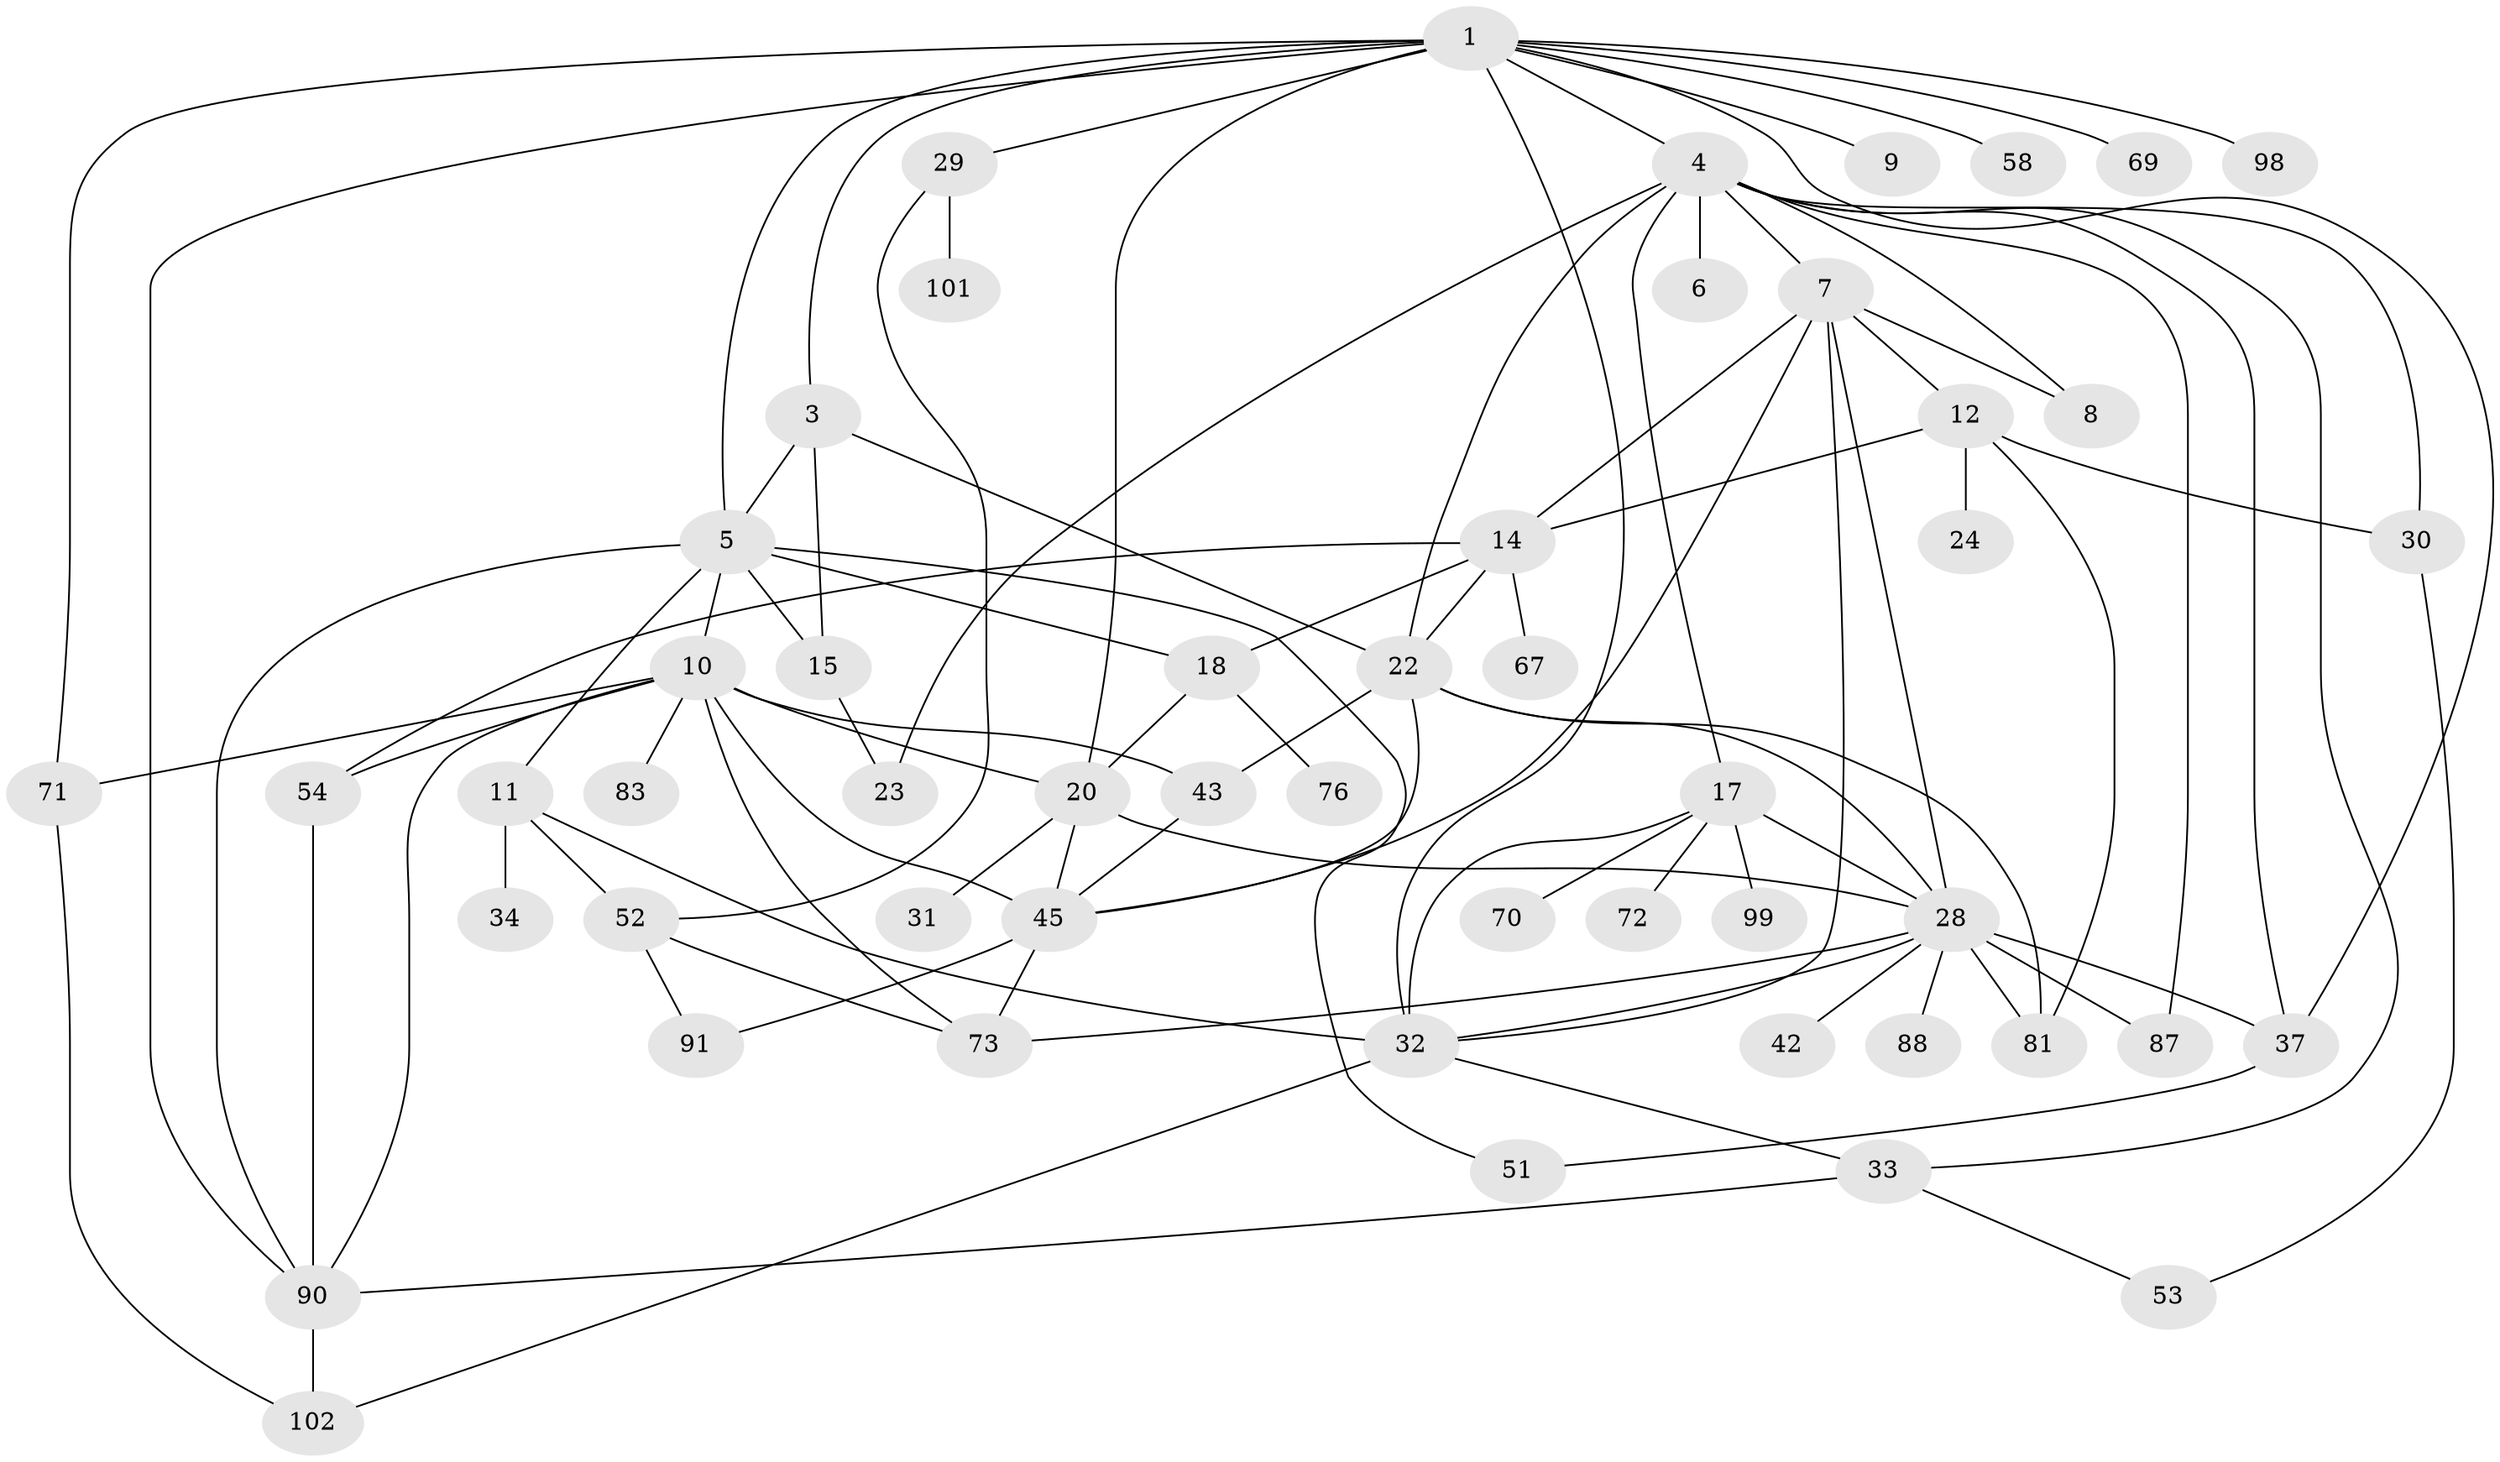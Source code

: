// original degree distribution, {7: 0.009615384615384616, 5: 0.07692307692307693, 8: 0.009615384615384616, 6: 0.0673076923076923, 1: 0.2692307692307692, 2: 0.15384615384615385, 4: 0.19230769230769232, 3: 0.22115384615384615}
// Generated by graph-tools (version 1.1) at 2025/13/03/09/25 04:13:21]
// undirected, 52 vertices, 95 edges
graph export_dot {
graph [start="1"]
  node [color=gray90,style=filled];
  1 [super="+2"];
  3 [super="+27"];
  4 [super="+16"];
  5 [super="+62+96+85"];
  6;
  7 [super="+50+13"];
  8 [super="+82"];
  9;
  10 [super="+36+40+78+48"];
  11;
  12 [super="+60+74"];
  14 [super="+57+47"];
  15 [super="+77"];
  17 [super="+68"];
  18 [super="+19+38"];
  20 [super="+25"];
  22 [super="+26+56"];
  23 [super="+35"];
  24;
  28 [super="+44+59"];
  29;
  30;
  31;
  32 [super="+63"];
  33 [super="+41+39"];
  34;
  37;
  42;
  43;
  45 [super="+49+46"];
  51 [super="+55+80"];
  52 [super="+89"];
  53 [super="+100+79"];
  54;
  58 [super="+61"];
  67;
  69;
  70;
  71 [super="+84"];
  72;
  73 [super="+75"];
  76;
  81 [super="+92"];
  83;
  87;
  88;
  90 [super="+97"];
  91;
  98;
  99;
  101;
  102;
  1 -- 3;
  1 -- 4 [weight=2];
  1 -- 58;
  1 -- 90;
  1 -- 20 [weight=2];
  1 -- 71;
  1 -- 32;
  1 -- 98;
  1 -- 69;
  1 -- 37;
  1 -- 5;
  1 -- 9;
  1 -- 29;
  3 -- 5 [weight=2];
  3 -- 15;
  3 -- 22;
  4 -- 6;
  4 -- 7;
  4 -- 17;
  4 -- 23;
  4 -- 33;
  4 -- 37;
  4 -- 22;
  4 -- 87;
  4 -- 8;
  4 -- 30;
  5 -- 10;
  5 -- 11;
  5 -- 18;
  5 -- 51;
  5 -- 90;
  5 -- 15;
  7 -- 8;
  7 -- 12;
  7 -- 32;
  7 -- 14 [weight=2];
  7 -- 45;
  7 -- 28;
  10 -- 71;
  10 -- 54;
  10 -- 43;
  10 -- 45 [weight=3];
  10 -- 73;
  10 -- 90;
  10 -- 83;
  10 -- 20;
  11 -- 34;
  11 -- 52;
  11 -- 32;
  12 -- 24;
  12 -- 81;
  12 -- 30;
  12 -- 14;
  14 -- 18;
  14 -- 54;
  14 -- 67;
  14 -- 22;
  15 -- 23;
  17 -- 70;
  17 -- 32;
  17 -- 28;
  17 -- 72;
  17 -- 99;
  18 -- 20;
  18 -- 76;
  20 -- 28;
  20 -- 45;
  20 -- 31;
  22 -- 43;
  22 -- 45;
  22 -- 28;
  22 -- 81;
  28 -- 42;
  28 -- 37;
  28 -- 88;
  28 -- 87;
  28 -- 73;
  28 -- 81;
  28 -- 32;
  29 -- 52;
  29 -- 101;
  30 -- 53;
  32 -- 33;
  32 -- 102;
  33 -- 53;
  33 -- 90;
  37 -- 51;
  43 -- 45;
  45 -- 91;
  45 -- 73;
  52 -- 73;
  52 -- 91;
  54 -- 90;
  71 -- 102;
  90 -- 102;
}
